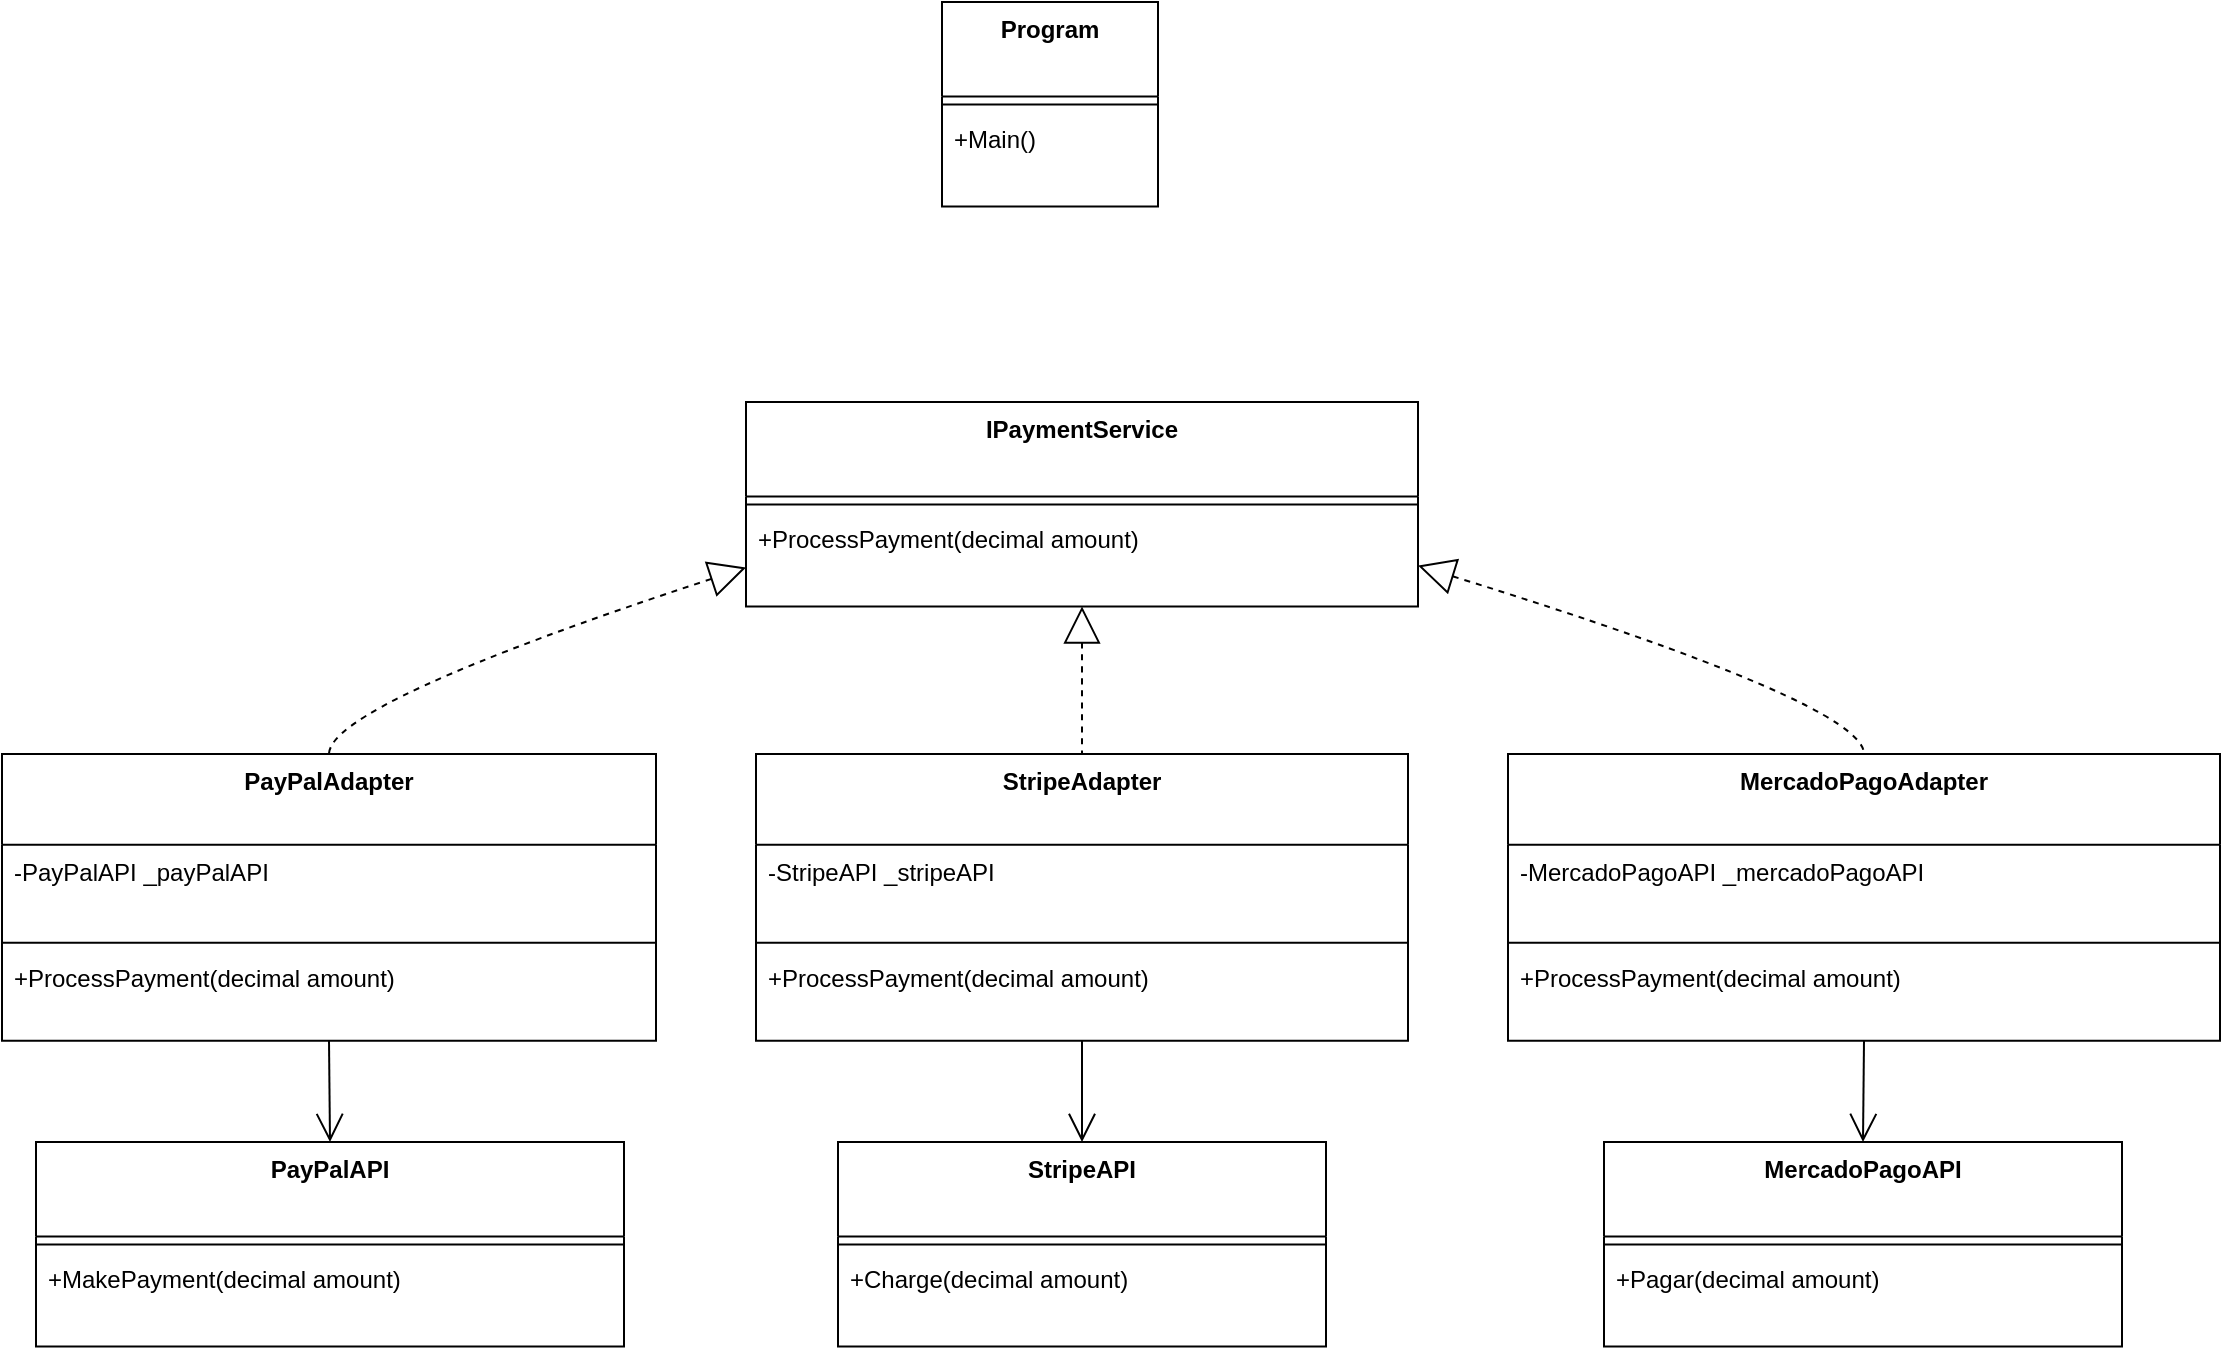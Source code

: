 <mxfile version="26.0.16">
  <diagram name="Página-1" id="SlrsNLLQ9ekTECrjYHg-">
    <mxGraphModel dx="2049" dy="2235" grid="1" gridSize="10" guides="1" tooltips="1" connect="1" arrows="1" fold="1" page="1" pageScale="1" pageWidth="827" pageHeight="1169" math="0" shadow="0">
      <root>
        <mxCell id="0" />
        <mxCell id="1" parent="0" />
        <mxCell id="9Dd9y1Q85Mu09MA9ENZx-1" value="IPaymentService" style="swimlane;fontStyle=1;align=center;verticalAlign=top;childLayout=stackLayout;horizontal=1;startSize=47.2;horizontalStack=0;resizeParent=1;resizeParentMax=0;resizeLast=0;collapsible=0;marginBottom=0;" vertex="1" parent="1">
          <mxGeometry x="392" y="20" width="336" height="102.2" as="geometry" />
        </mxCell>
        <mxCell id="9Dd9y1Q85Mu09MA9ENZx-2" style="line;strokeWidth=1;fillColor=none;align=left;verticalAlign=middle;spacingTop=-1;spacingLeft=3;spacingRight=3;rotatable=0;labelPosition=right;points=[];portConstraint=eastwest;strokeColor=inherit;" vertex="1" parent="9Dd9y1Q85Mu09MA9ENZx-1">
          <mxGeometry y="47.2" width="336" height="8" as="geometry" />
        </mxCell>
        <mxCell id="9Dd9y1Q85Mu09MA9ENZx-3" value="+ProcessPayment(decimal amount)" style="text;strokeColor=none;fillColor=none;align=left;verticalAlign=top;spacingLeft=4;spacingRight=4;overflow=hidden;rotatable=0;points=[[0,0.5],[1,0.5]];portConstraint=eastwest;" vertex="1" parent="9Dd9y1Q85Mu09MA9ENZx-1">
          <mxGeometry y="55.2" width="336" height="47" as="geometry" />
        </mxCell>
        <mxCell id="9Dd9y1Q85Mu09MA9ENZx-4" value="PayPalAPI" style="swimlane;fontStyle=1;align=center;verticalAlign=top;childLayout=stackLayout;horizontal=1;startSize=47.2;horizontalStack=0;resizeParent=1;resizeParentMax=0;resizeLast=0;collapsible=0;marginBottom=0;" vertex="1" parent="1">
          <mxGeometry x="37" y="390" width="294" height="102.2" as="geometry" />
        </mxCell>
        <mxCell id="9Dd9y1Q85Mu09MA9ENZx-5" style="line;strokeWidth=1;fillColor=none;align=left;verticalAlign=middle;spacingTop=-1;spacingLeft=3;spacingRight=3;rotatable=0;labelPosition=right;points=[];portConstraint=eastwest;strokeColor=inherit;" vertex="1" parent="9Dd9y1Q85Mu09MA9ENZx-4">
          <mxGeometry y="47.2" width="294" height="8" as="geometry" />
        </mxCell>
        <mxCell id="9Dd9y1Q85Mu09MA9ENZx-6" value="+MakePayment(decimal amount)" style="text;strokeColor=none;fillColor=none;align=left;verticalAlign=top;spacingLeft=4;spacingRight=4;overflow=hidden;rotatable=0;points=[[0,0.5],[1,0.5]];portConstraint=eastwest;" vertex="1" parent="9Dd9y1Q85Mu09MA9ENZx-4">
          <mxGeometry y="55.2" width="294" height="47" as="geometry" />
        </mxCell>
        <mxCell id="9Dd9y1Q85Mu09MA9ENZx-7" value="PayPalAdapter" style="swimlane;fontStyle=1;align=center;verticalAlign=top;childLayout=stackLayout;horizontal=1;startSize=45.333;horizontalStack=0;resizeParent=1;resizeParentMax=0;resizeLast=0;collapsible=0;marginBottom=0;" vertex="1" parent="1">
          <mxGeometry x="20" y="196" width="327" height="143.333" as="geometry" />
        </mxCell>
        <mxCell id="9Dd9y1Q85Mu09MA9ENZx-8" value="-PayPalAPI _payPalAPI" style="text;strokeColor=none;fillColor=none;align=left;verticalAlign=top;spacingLeft=4;spacingRight=4;overflow=hidden;rotatable=0;points=[[0,0.5],[1,0.5]];portConstraint=eastwest;" vertex="1" parent="9Dd9y1Q85Mu09MA9ENZx-7">
          <mxGeometry y="45.333" width="327" height="45" as="geometry" />
        </mxCell>
        <mxCell id="9Dd9y1Q85Mu09MA9ENZx-9" style="line;strokeWidth=1;fillColor=none;align=left;verticalAlign=middle;spacingTop=-1;spacingLeft=3;spacingRight=3;rotatable=0;labelPosition=right;points=[];portConstraint=eastwest;strokeColor=inherit;" vertex="1" parent="9Dd9y1Q85Mu09MA9ENZx-7">
          <mxGeometry y="90.333" width="327" height="8" as="geometry" />
        </mxCell>
        <mxCell id="9Dd9y1Q85Mu09MA9ENZx-10" value="+ProcessPayment(decimal amount)" style="text;strokeColor=none;fillColor=none;align=left;verticalAlign=top;spacingLeft=4;spacingRight=4;overflow=hidden;rotatable=0;points=[[0,0.5],[1,0.5]];portConstraint=eastwest;" vertex="1" parent="9Dd9y1Q85Mu09MA9ENZx-7">
          <mxGeometry y="98.333" width="327" height="45" as="geometry" />
        </mxCell>
        <mxCell id="9Dd9y1Q85Mu09MA9ENZx-11" value="StripeAPI" style="swimlane;fontStyle=1;align=center;verticalAlign=top;childLayout=stackLayout;horizontal=1;startSize=47.2;horizontalStack=0;resizeParent=1;resizeParentMax=0;resizeLast=0;collapsible=0;marginBottom=0;" vertex="1" parent="1">
          <mxGeometry x="438" y="390" width="244" height="102.2" as="geometry" />
        </mxCell>
        <mxCell id="9Dd9y1Q85Mu09MA9ENZx-12" style="line;strokeWidth=1;fillColor=none;align=left;verticalAlign=middle;spacingTop=-1;spacingLeft=3;spacingRight=3;rotatable=0;labelPosition=right;points=[];portConstraint=eastwest;strokeColor=inherit;" vertex="1" parent="9Dd9y1Q85Mu09MA9ENZx-11">
          <mxGeometry y="47.2" width="244" height="8" as="geometry" />
        </mxCell>
        <mxCell id="9Dd9y1Q85Mu09MA9ENZx-13" value="+Charge(decimal amount)" style="text;strokeColor=none;fillColor=none;align=left;verticalAlign=top;spacingLeft=4;spacingRight=4;overflow=hidden;rotatable=0;points=[[0,0.5],[1,0.5]];portConstraint=eastwest;" vertex="1" parent="9Dd9y1Q85Mu09MA9ENZx-11">
          <mxGeometry y="55.2" width="244" height="47" as="geometry" />
        </mxCell>
        <mxCell id="9Dd9y1Q85Mu09MA9ENZx-14" value="StripeAdapter" style="swimlane;fontStyle=1;align=center;verticalAlign=top;childLayout=stackLayout;horizontal=1;startSize=45.333;horizontalStack=0;resizeParent=1;resizeParentMax=0;resizeLast=0;collapsible=0;marginBottom=0;" vertex="1" parent="1">
          <mxGeometry x="397" y="196" width="326" height="143.333" as="geometry" />
        </mxCell>
        <mxCell id="9Dd9y1Q85Mu09MA9ENZx-15" value="-StripeAPI _stripeAPI" style="text;strokeColor=none;fillColor=none;align=left;verticalAlign=top;spacingLeft=4;spacingRight=4;overflow=hidden;rotatable=0;points=[[0,0.5],[1,0.5]];portConstraint=eastwest;" vertex="1" parent="9Dd9y1Q85Mu09MA9ENZx-14">
          <mxGeometry y="45.333" width="326" height="45" as="geometry" />
        </mxCell>
        <mxCell id="9Dd9y1Q85Mu09MA9ENZx-16" style="line;strokeWidth=1;fillColor=none;align=left;verticalAlign=middle;spacingTop=-1;spacingLeft=3;spacingRight=3;rotatable=0;labelPosition=right;points=[];portConstraint=eastwest;strokeColor=inherit;" vertex="1" parent="9Dd9y1Q85Mu09MA9ENZx-14">
          <mxGeometry y="90.333" width="326" height="8" as="geometry" />
        </mxCell>
        <mxCell id="9Dd9y1Q85Mu09MA9ENZx-17" value="+ProcessPayment(decimal amount)" style="text;strokeColor=none;fillColor=none;align=left;verticalAlign=top;spacingLeft=4;spacingRight=4;overflow=hidden;rotatable=0;points=[[0,0.5],[1,0.5]];portConstraint=eastwest;" vertex="1" parent="9Dd9y1Q85Mu09MA9ENZx-14">
          <mxGeometry y="98.333" width="326" height="45" as="geometry" />
        </mxCell>
        <mxCell id="9Dd9y1Q85Mu09MA9ENZx-18" value="MercadoPagoAPI" style="swimlane;fontStyle=1;align=center;verticalAlign=top;childLayout=stackLayout;horizontal=1;startSize=47.2;horizontalStack=0;resizeParent=1;resizeParentMax=0;resizeLast=0;collapsible=0;marginBottom=0;" vertex="1" parent="1">
          <mxGeometry x="821" y="390" width="259" height="102.2" as="geometry" />
        </mxCell>
        <mxCell id="9Dd9y1Q85Mu09MA9ENZx-19" style="line;strokeWidth=1;fillColor=none;align=left;verticalAlign=middle;spacingTop=-1;spacingLeft=3;spacingRight=3;rotatable=0;labelPosition=right;points=[];portConstraint=eastwest;strokeColor=inherit;" vertex="1" parent="9Dd9y1Q85Mu09MA9ENZx-18">
          <mxGeometry y="47.2" width="259" height="8" as="geometry" />
        </mxCell>
        <mxCell id="9Dd9y1Q85Mu09MA9ENZx-20" value="+Pagar(decimal amount)" style="text;strokeColor=none;fillColor=none;align=left;verticalAlign=top;spacingLeft=4;spacingRight=4;overflow=hidden;rotatable=0;points=[[0,0.5],[1,0.5]];portConstraint=eastwest;" vertex="1" parent="9Dd9y1Q85Mu09MA9ENZx-18">
          <mxGeometry y="55.2" width="259" height="47" as="geometry" />
        </mxCell>
        <mxCell id="9Dd9y1Q85Mu09MA9ENZx-21" value="MercadoPagoAdapter" style="swimlane;fontStyle=1;align=center;verticalAlign=top;childLayout=stackLayout;horizontal=1;startSize=45.333;horizontalStack=0;resizeParent=1;resizeParentMax=0;resizeLast=0;collapsible=0;marginBottom=0;" vertex="1" parent="1">
          <mxGeometry x="773" y="196" width="356" height="143.333" as="geometry" />
        </mxCell>
        <mxCell id="9Dd9y1Q85Mu09MA9ENZx-22" value="-MercadoPagoAPI _mercadoPagoAPI" style="text;strokeColor=none;fillColor=none;align=left;verticalAlign=top;spacingLeft=4;spacingRight=4;overflow=hidden;rotatable=0;points=[[0,0.5],[1,0.5]];portConstraint=eastwest;" vertex="1" parent="9Dd9y1Q85Mu09MA9ENZx-21">
          <mxGeometry y="45.333" width="356" height="45" as="geometry" />
        </mxCell>
        <mxCell id="9Dd9y1Q85Mu09MA9ENZx-23" style="line;strokeWidth=1;fillColor=none;align=left;verticalAlign=middle;spacingTop=-1;spacingLeft=3;spacingRight=3;rotatable=0;labelPosition=right;points=[];portConstraint=eastwest;strokeColor=inherit;" vertex="1" parent="9Dd9y1Q85Mu09MA9ENZx-21">
          <mxGeometry y="90.333" width="356" height="8" as="geometry" />
        </mxCell>
        <mxCell id="9Dd9y1Q85Mu09MA9ENZx-24" value="+ProcessPayment(decimal amount)" style="text;strokeColor=none;fillColor=none;align=left;verticalAlign=top;spacingLeft=4;spacingRight=4;overflow=hidden;rotatable=0;points=[[0,0.5],[1,0.5]];portConstraint=eastwest;" vertex="1" parent="9Dd9y1Q85Mu09MA9ENZx-21">
          <mxGeometry y="98.333" width="356" height="45" as="geometry" />
        </mxCell>
        <mxCell id="9Dd9y1Q85Mu09MA9ENZx-25" value="Program" style="swimlane;fontStyle=1;align=center;verticalAlign=top;childLayout=stackLayout;horizontal=1;startSize=47.2;horizontalStack=0;resizeParent=1;resizeParentMax=0;resizeLast=0;collapsible=0;marginBottom=0;" vertex="1" parent="1">
          <mxGeometry x="490" y="-180" width="108" height="102.2" as="geometry" />
        </mxCell>
        <mxCell id="9Dd9y1Q85Mu09MA9ENZx-26" style="line;strokeWidth=1;fillColor=none;align=left;verticalAlign=middle;spacingTop=-1;spacingLeft=3;spacingRight=3;rotatable=0;labelPosition=right;points=[];portConstraint=eastwest;strokeColor=inherit;" vertex="1" parent="9Dd9y1Q85Mu09MA9ENZx-25">
          <mxGeometry y="47.2" width="108" height="8" as="geometry" />
        </mxCell>
        <mxCell id="9Dd9y1Q85Mu09MA9ENZx-27" value="+Main()" style="text;strokeColor=none;fillColor=none;align=left;verticalAlign=top;spacingLeft=4;spacingRight=4;overflow=hidden;rotatable=0;points=[[0,0.5],[1,0.5]];portConstraint=eastwest;" vertex="1" parent="9Dd9y1Q85Mu09MA9ENZx-25">
          <mxGeometry y="55.2" width="108" height="47" as="geometry" />
        </mxCell>
        <mxCell id="9Dd9y1Q85Mu09MA9ENZx-28" value="" style="curved=1;dashed=1;startArrow=block;startSize=16;startFill=0;endArrow=none;exitX=0;exitY=0.81;entryX=0.5;entryY=0;rounded=0;" edge="1" parent="1" source="9Dd9y1Q85Mu09MA9ENZx-1" target="9Dd9y1Q85Mu09MA9ENZx-7">
          <mxGeometry relative="1" as="geometry">
            <Array as="points">
              <mxPoint x="184" y="171" />
            </Array>
          </mxGeometry>
        </mxCell>
        <mxCell id="9Dd9y1Q85Mu09MA9ENZx-29" value="" style="curved=1;dashed=1;startArrow=block;startSize=16;startFill=0;endArrow=none;exitX=0.5;exitY=1;entryX=0.5;entryY=0;rounded=0;" edge="1" parent="1" source="9Dd9y1Q85Mu09MA9ENZx-1" target="9Dd9y1Q85Mu09MA9ENZx-14">
          <mxGeometry relative="1" as="geometry">
            <Array as="points" />
          </mxGeometry>
        </mxCell>
        <mxCell id="9Dd9y1Q85Mu09MA9ENZx-30" value="" style="curved=1;dashed=1;startArrow=block;startSize=16;startFill=0;endArrow=none;exitX=1;exitY=0.8;entryX=0.5;entryY=0;rounded=0;" edge="1" parent="1" source="9Dd9y1Q85Mu09MA9ENZx-1" target="9Dd9y1Q85Mu09MA9ENZx-21">
          <mxGeometry relative="1" as="geometry">
            <Array as="points">
              <mxPoint x="951" y="171" />
            </Array>
          </mxGeometry>
        </mxCell>
        <mxCell id="9Dd9y1Q85Mu09MA9ENZx-31" value="" style="curved=1;startArrow=none;endArrow=open;endSize=12;exitX=0.5;exitY=1;entryX=0.5;entryY=0;rounded=0;" edge="1" parent="1" source="9Dd9y1Q85Mu09MA9ENZx-7" target="9Dd9y1Q85Mu09MA9ENZx-4">
          <mxGeometry relative="1" as="geometry">
            <Array as="points" />
          </mxGeometry>
        </mxCell>
        <mxCell id="9Dd9y1Q85Mu09MA9ENZx-32" value="" style="curved=1;startArrow=none;endArrow=open;endSize=12;exitX=0.5;exitY=1;entryX=0.5;entryY=0;rounded=0;" edge="1" parent="1" source="9Dd9y1Q85Mu09MA9ENZx-14" target="9Dd9y1Q85Mu09MA9ENZx-11">
          <mxGeometry relative="1" as="geometry">
            <Array as="points" />
          </mxGeometry>
        </mxCell>
        <mxCell id="9Dd9y1Q85Mu09MA9ENZx-33" value="" style="curved=1;startArrow=none;endArrow=open;endSize=12;exitX=0.5;exitY=1;entryX=0.5;entryY=0;rounded=0;" edge="1" parent="1" source="9Dd9y1Q85Mu09MA9ENZx-21" target="9Dd9y1Q85Mu09MA9ENZx-18">
          <mxGeometry relative="1" as="geometry">
            <Array as="points" />
          </mxGeometry>
        </mxCell>
      </root>
    </mxGraphModel>
  </diagram>
</mxfile>
